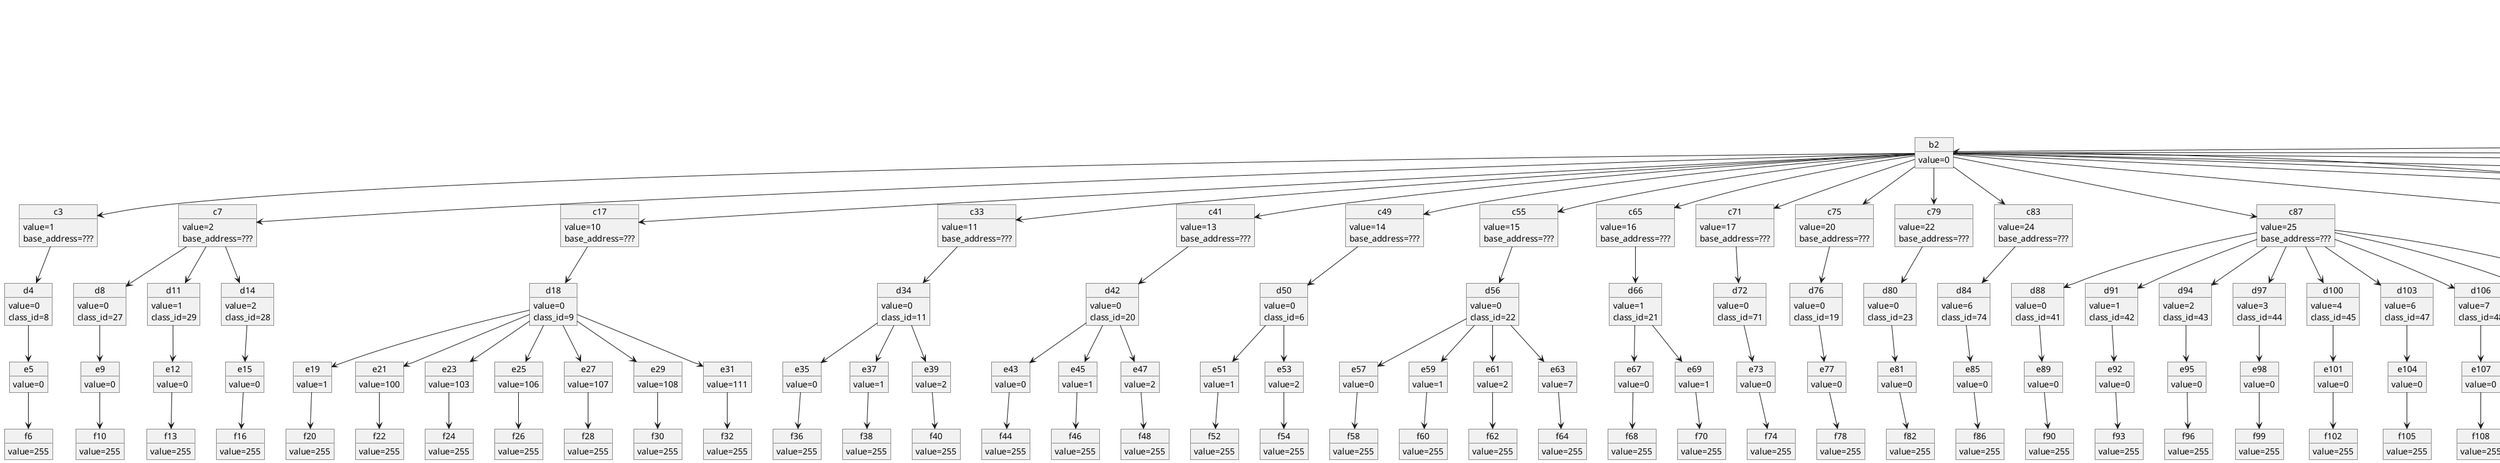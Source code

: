 @startuml
object a1{
    value=0
}
root --> a1
object b2{
    value=0
}
a1 --> b2
object c3{
    value=1
    base_address=???
}
b2 --> c3
object d4{
    value=0
    class_id=8
}
c3 --> d4
object e5{
    value=0
}
d4 --> e5
object f6{
    value=255
}
e5 --> f6
object c7{
    value=2
    base_address=???
}
b2 --> c7
object d8{
    value=0
    class_id=27
}
c7 --> d8
object e9{
    value=0
}
d8 --> e9
object f10{
    value=255
}
e9 --> f10
object d11{
    value=1
    class_id=29
}
c7 --> d11
object e12{
    value=0
}
d11 --> e12
object f13{
    value=255
}
e12 --> f13
object d14{
    value=2
    class_id=28
}
c7 --> d14
object e15{
    value=0
}
d14 --> e15
object f16{
    value=255
}
e15 --> f16
object c17{
    value=10
    base_address=???
}
b2 --> c17
object d18{
    value=0
    class_id=9
}
c17 --> d18
object e19{
    value=1
}
d18 --> e19
object f20{
    value=255
}
e19 --> f20
object e21{
    value=100
}
d18 --> e21
object f22{
    value=255
}
e21 --> f22
object e23{
    value=103
}
d18 --> e23
object f24{
    value=255
}
e23 --> f24
object e25{
    value=106
}
d18 --> e25
object f26{
    value=255
}
e25 --> f26
object e27{
    value=107
}
d18 --> e27
object f28{
    value=255
}
e27 --> f28
object e29{
    value=108
}
d18 --> e29
object f30{
    value=255
}
e29 --> f30
object e31{
    value=111
}
d18 --> e31
object f32{
    value=255
}
e31 --> f32
object c33{
    value=11
    base_address=???
}
b2 --> c33
object d34{
    value=0
    class_id=11
}
c33 --> d34
object e35{
    value=0
}
d34 --> e35
object f36{
    value=255
}
e35 --> f36
object e37{
    value=1
}
d34 --> e37
object f38{
    value=255
}
e37 --> f38
object e39{
    value=2
}
d34 --> e39
object f40{
    value=255
}
e39 --> f40
object c41{
    value=13
    base_address=???
}
b2 --> c41
object d42{
    value=0
    class_id=20
}
c41 --> d42
object e43{
    value=0
}
d42 --> e43
object f44{
    value=255
}
e43 --> f44
object e45{
    value=1
}
d42 --> e45
object f46{
    value=255
}
e45 --> f46
object e47{
    value=2
}
d42 --> e47
object f48{
    value=255
}
e47 --> f48
object c49{
    value=14
    base_address=???
}
b2 --> c49
object d50{
    value=0
    class_id=6
}
c49 --> d50
object e51{
    value=1
}
d50 --> e51
object f52{
    value=255
}
e51 --> f52
object e53{
    value=2
}
d50 --> e53
object f54{
    value=255
}
e53 --> f54
object c55{
    value=15
    base_address=???
}
b2 --> c55
object d56{
    value=0
    class_id=22
}
c55 --> d56
object e57{
    value=0
}
d56 --> e57
object f58{
    value=255
}
e57 --> f58
object e59{
    value=1
}
d56 --> e59
object f60{
    value=255
}
e59 --> f60
object e61{
    value=2
}
d56 --> e61
object f62{
    value=255
}
e61 --> f62
object e63{
    value=7
}
d56 --> e63
object f64{
    value=255
}
e63 --> f64
object c65{
    value=16
    base_address=???
}
b2 --> c65
object d66{
    value=1
    class_id=21
}
c65 --> d66
object e67{
    value=0
}
d66 --> e67
object f68{
    value=255
}
e67 --> f68
object e69{
    value=1
}
d66 --> e69
object f70{
    value=255
}
e69 --> f70
object c71{
    value=17
    base_address=???
}
b2 --> c71
object d72{
    value=0
    class_id=71
}
c71 --> d72
object e73{
    value=0
}
d72 --> e73
object f74{
    value=255
}
e73 --> f74
object c75{
    value=20
    base_address=???
}
b2 --> c75
object d76{
    value=0
    class_id=19
}
c75 --> d76
object e77{
    value=0
}
d76 --> e77
object f78{
    value=255
}
e77 --> f78
object c79{
    value=22
    base_address=???
}
b2 --> c79
object d80{
    value=0
    class_id=23
}
c79 --> d80
object e81{
    value=0
}
d80 --> e81
object f82{
    value=255
}
e81 --> f82
object c83{
    value=24
    base_address=???
}
b2 --> c83
object d84{
    value=6
    class_id=74
}
c83 --> d84
object e85{
    value=0
}
d84 --> e85
object f86{
    value=255
}
e85 --> f86
object c87{
    value=25
    base_address=???
}
b2 --> c87
object d88{
    value=0
    class_id=41
}
c87 --> d88
object e89{
    value=0
}
d88 --> e89
object f90{
    value=255
}
e89 --> f90
object d91{
    value=1
    class_id=42
}
c87 --> d91
object e92{
    value=0
}
d91 --> e92
object f93{
    value=255
}
e92 --> f93
object d94{
    value=2
    class_id=43
}
c87 --> d94
object e95{
    value=0
}
d94 --> e95
object f96{
    value=255
}
e95 --> f96
object d97{
    value=3
    class_id=44
}
c87 --> d97
object e98{
    value=0
}
d97 --> e98
object f99{
    value=255
}
e98 --> f99
object d100{
    value=4
    class_id=45
}
c87 --> d100
object e101{
    value=0
}
d100 --> e101
object f102{
    value=255
}
e101 --> f102
object d103{
    value=6
    class_id=47
}
c87 --> d103
object e104{
    value=0
}
d103 --> e104
object f105{
    value=255
}
e104 --> f105
object d106{
    value=7
    class_id=48
}
c87 --> d106
object e107{
    value=0
}
d106 --> e107
object f108{
    value=255
}
e107 --> f108
object d109{
    value=9
    class_id=40
}
c87 --> d109
object e110{
    value=0
}
d109 --> e110
object f111{
    value=255
}
e110 --> f111
object d112{
    value=10
    class_id=100
}
c87 --> d112
object e113{
    value=0
}
d112 --> e113
object f114{
    value=255
}
e113 --> f114
object c115{
    value=29
    base_address=???
}
b2 --> c115
object d116{
    value=0
    class_id=90
}
c115 --> d116
object e117{
    value=0
}
d116 --> e117
object f118{
    value=255
}
e117 --> f118
object d119{
    value=1
    class_id=91
}
c115 --> d119
object e120{
    value=0
}
d119 --> e120
object f121{
    value=255
}
e120 --> f121
object d122{
    value=2
    class_id=92
}
c115 --> d122
object e123{
    value=0
}
d122 --> e123
object f124{
    value=255
}
e123 --> f124
object c125{
    value=43
    base_address=???
}
b2 --> c125
object d126{
    value=0
    class_id=64
}
c125 --> d126
object e127{
    value=1
}
d126 --> e127
object f128{
    value=255
}
e127 --> f128
object c129{
    value=44
    base_address=???
}
b2 --> c129
object d130{
    value=0
    class_id=18
}
c129 --> d130
object e131{
    value=0
}
d130 --> e131
object f132{
    value=255
}
e131 --> f132
object d133{
    value=1
    class_id=122
}
c129 --> d133
object e134{
    value=0
}
d133 --> e134
object f135{
    value=255
}
e134 --> f135
object c136{
    value=96
    base_address=???
}
b2 --> c136
object d137{
    value=3
    class_id=70
}
c136 --> d137
object e138{
    value=10
}
d137 --> e138
object f139{
    value=255
}
e138 --> f139
object d140{
    value=7
    class_id=1
}
c136 --> d140
object e141{
    value=9
}
d140 --> e141
object f142{
    value=255
}
e141 --> f142
object e143{
    value=21
}
d140 --> e143
object f144{
    value=255
}
e143 --> f144
object d145{
    value=7
    class_id=3
}
c136 --> d145
object e146{
    value=19
}
d145 --> e146
object f147{
    value=255
}
e146 --> f147
object e148{
    value=20
}
d145 --> e148
object f149{
    value=255
}
e148 --> f149
object d150{
    value=10
    class_id=1
}
c136 --> d150
object e151{
    value=1
}
d150 --> e151
object f152{
    value=255
}
e151 --> f152
object e153{
    value=2
}
d150 --> e153
object f154{
    value=255
}
e153 --> f154
object d155{
    value=11
    class_id=1
}
c136 --> d155
object e156{
    value=0
}
d155 --> e156
object f157{
    value=255
}
e156 --> f157
object e158{
    value=1
}
d155 --> e158
object f159{
    value=255
}
e158 --> f159
object e160{
    value=2
}
d155 --> e160
object f161{
    value=255
}
e160 --> f161
object e162{
    value=3
}
d155 --> e162
object f163{
    value=255
}
e162 --> f163
object e164{
    value=4
}
d155 --> e164
object f165{
    value=255
}
e164 --> f165
object e166{
    value=5
}
d155 --> e166
object f167{
    value=255
}
e166 --> f167
object e168{
    value=6
}
d155 --> e168
object f169{
    value=255
}
e168 --> f169
object d170{
    value=13
    class_id=1
}
c136 --> d170
object e171{
    value=0
}
d170 --> e171
object f172{
    value=255
}
e171 --> f172
object e173{
    value=1
}
d170 --> e173
object f174{
    value=255
}
e173 --> f174
object d175{
    value=14
    class_id=1
}
c136 --> d175
object e176{
    value=0
}
d175 --> e176
object f177{
    value=255
}
e176 --> f177
object d178{
    value=15
    class_id=1
}
c136 --> d178
object e179{
    value=0
}
d178 --> e179
object f180{
    value=255
}
e179 --> f180
object e181{
    value=1
}
d178 --> e181
object f182{
    value=255
}
e181 --> f182
object e183{
    value=2
}
d178 --> e183
object f184{
    value=255
}
e183 --> f184
object e185{
    value=3
}
d178 --> e185
object f186{
    value=255
}
e185 --> f186
object e187{
    value=4
}
d178 --> e187
object f188{
    value=255
}
e187 --> f188
object e189{
    value=5
}
d178 --> e189
object f190{
    value=255
}
e189 --> f190
object e191{
    value=6
}
d178 --> e191
object f192{
    value=255
}
e191 --> f192
object e193{
    value=7
}
d178 --> e193
object f194{
    value=255
}
e193 --> f194
object e195{
    value=8
}
d178 --> e195
object f196{
    value=255
}
e195 --> f196
object e197{
    value=9
}
d178 --> e197
object f198{
    value=255
}
e197 --> f198
object e199{
    value=10
}
d178 --> e199
object f200{
    value=255
}
e199 --> f200
object e201{
    value=11
}
d178 --> e201
object f202{
    value=255
}
e201 --> f202
object c203{
    value=97
    base_address=???
}
b2 --> c203
object d204{
    value=97
    class_id=1
}
c203 --> d204
object e205{
    value=0
}
d204 --> e205
object f206{
    value=255
}
e205 --> f206
object d207{
    value=98
    class_id=1
}
c203 --> d207
object e208{
    value=0
}
d207 --> e208
object f209{
    value=255
}
e208 --> f209
object e210{
    value=1
}
d207 --> e210
object f211{
    value=255
}
e210 --> f211
object e212{
    value=10
}
d207 --> e212
object f213{
    value=255
}
e212 --> f213
object e214{
    value=11
}
d207 --> e214
object f215{
    value=255
}
e214 --> f215
object e216{
    value=20
}
d207 --> e216
object f217{
    value=255
}
e216 --> f217
object e218{
    value=21
}
d207 --> e218
object f219{
    value=255
}
e218 --> f219
object c220{
    value=98
    base_address=???
}
b2 --> c220
object d221{
    value=1
    class_id=7
}
c220 --> d221
object e222{
    value=0
}
d221 --> e222
object f223{
    value=255
}
e222 --> f223
object c224{
    value=99
    base_address=???
}
b2 --> c224
object d225{
    value=98
    class_id=7
}
c224 --> d225
object e226{
    value=0
}
d225 --> e226
object f227{
    value=255
}
e226 --> f227
object e228{
    value=1
}
d225 --> e228
object f229{
    value=255
}
e228 --> f229
object e230{
    value=2
}
d225 --> e230
object f231{
    value=255
}
e230 --> f231
object e232{
    value=3
}
d225 --> e232
object f233{
    value=255
}
e232 --> f233
object e234{
    value=4
}
d225 --> e234
object f235{
    value=255
}
e234 --> f235
object e236{
    value=5
}
d225 --> e236
object f237{
    value=255
}
e236 --> f237
object e238{
    value=6
}
d225 --> e238
object f239{
    value=255
}
e238 --> f239
object b240{
    value=1
}
a1 --> b240
object c241{
    value=10
    base_address=???
}
b240 --> c241
object d242{
    value=0
    class_id=9
}
c241 --> d242
object e243{
    value=106
}
d242 --> e243
object f244{
    value=255
}
e243 --> f244
object e245{
    value=111
}
d242 --> e245
object f246{
    value=255
}
e245 --> f246
object c247{
    value=11
    base_address=???
}
b240 --> c247
object d248{
    value=0
    class_id=11
}
c247 --> d248
object e249{
    value=1
}
d248 --> e249
object f250{
    value=255
}
e249 --> f250
object c251{
    value=13
    base_address=???
}
b240 --> c251
object d252{
    value=0
    class_id=20
}
c251 --> d252
object e253{
    value=1
}
d252 --> e253
object f254{
    value=255
}
e253 --> f254
object c255{
    value=15
    base_address=???
}
b240 --> c255
object d256{
    value=0
    class_id=22
}
c255 --> d256
object e257{
    value=1
}
d256 --> e257
object f258{
    value=255
}
e257 --> f258
object e259{
    value=4
}
d256 --> e259
object f260{
    value=255
}
e259 --> f260
object e261{
    value=7
}
d256 --> e261
object f262{
    value=255
}
e261 --> f262
object c263{
    value=22
    base_address=???
}
b240 --> c263
object d264{
    value=0
    class_id=23
}
c263 --> d264
object e265{
    value=0
}
d264 --> e265
object f266{
    value=255
}
e265 --> f266
object c267{
    value=24
    base_address=???
}
b240 --> c267
object d268{
    value=1
    class_id=72
}
c267 --> d268
object e269{
    value=0
}
d268 --> e269
object f270{
    value=255
}
e269 --> f270
object d271{
    value=2
    class_id=4
}
c267 --> d271
object e272{
    value=1
}
d271 --> e272
object f273{
    value=255
}
e272 --> f273
object e274{
    value=2
}
d271 --> e274
object f275{
    value=255
}
e274 --> f275
object e276{
    value=3
}
d271 --> e276
object f277{
    value=255
}
e276 --> f277
object e278{
    value=4
}
d271 --> e278
object f279{
    value=255
}
e278 --> f279
object e280{
    value=5
}
d271 --> e280
object f281{
    value=255
}
e280 --> f281
object e282{
    value=6
}
d271 --> e282
object f283{
    value=255
}
e282 --> f283
object e284{
    value=7
}
d271 --> e284
object f285{
    value=255
}
e284 --> f285
object e286{
    value=8
}
d271 --> e286
object f287{
    value=255
}
e286 --> f287
object d288{
    value=3
    class_id=7
}
c267 --> d288
object e289{
    value=0
}
d288 --> e289
object f290{
    value=255
}
e289 --> f290
object d291{
    value=4
    class_id=70
}
c267 --> d291
object e292{
    value=0
}
d291 --> e292
object f293{
    value=255
}
e292 --> f293
object d294{
    value=5
    class_id=7
}
c267 --> d294
object e295{
    value=0
}
d294 --> e295
object f296{
    value=255
}
e295 --> f296
object d297{
    value=6
    class_id=74
}
c267 --> d297
object e298{
    value=0
}
d297 --> e298
object f299{
    value=255
}
e298 --> f299
object c300{
    value=25
    base_address=???
}
b240 --> c300
object d301{
    value=9
    class_id=40
}
c300 --> d301
object e302{
    value=0
}
d301 --> e302
object f303{
    value=255
}
e302 --> f303
object c304{
    value=44
    base_address=???
}
b240 --> c304
object d305{
    value=1
    class_id=122
}
c304 --> d305
object e306{
    value=0
}
d305 --> e306
object f307{
    value=255
}
e306 --> f307
object c308{
    value=96
    base_address=???
}
b240 --> c308
object d309{
    value=1
    class_id=1
}
c308 --> d309
object e310{
    value=0
}
d309 --> e310
object f311{
    value=255
}
e310 --> f311
object e312{
    value=1
}
d309 --> e312
object f313{
    value=255
}
e312 --> f313
object d314{
    value=3
    class_id=70
}
c308 --> d314
object e315{
    value=10
}
d314 --> e315
object f316{
    value=255
}
e315 --> f316
object d317{
    value=10
    class_id=1
}
c308 --> d317
object e318{
    value=3
}
d317 --> e318
object f319{
    value=255
}
e318 --> f319
object d320{
    value=11
    class_id=1
}
c308 --> d320
object e321{
    value=4
}
d320 --> e321
object f322{
    value=255
}
e321 --> f322
object b323{
    value=2
}
a1 --> b323
object c324{
    value=15
    base_address=???
}
b323 --> c324
object d325{
    value=0
    class_id=22
}
c324 --> d325
object e326{
    value=4
}
d325 --> e326
object f327{
    value=255
}
e326 --> f327
object c328{
    value=24
    base_address=???
}
b323 --> c328
object d329{
    value=1
    class_id=72
}
c328 --> d329
object e330{
    value=0
}
d329 --> e330
object f331{
    value=255
}
e330 --> f331
object d332{
    value=2
    class_id=4
}
c328 --> d332
object e333{
    value=1
}
d332 --> e333
object f334{
    value=255
}
e333 --> f334
object e335{
    value=2
}
d332 --> e335
object f336{
    value=255
}
e335 --> f336
object e337{
    value=3
}
d332 --> e337
object f338{
    value=255
}
e337 --> f338
object e339{
    value=4
}
d332 --> e339
object f340{
    value=255
}
e339 --> f340
object e341{
    value=5
}
d332 --> e341
object f342{
    value=255
}
e341 --> f342
object e343{
    value=6
}
d332 --> e343
object f344{
    value=255
}
e343 --> f344
object e345{
    value=7
}
d332 --> e345
object f346{
    value=255
}
e345 --> f346
object e347{
    value=8
}
d332 --> e347
object f348{
    value=255
}
e347 --> f348
object d349{
    value=3
    class_id=7
}
c328 --> d349
object e350{
    value=0
}
d349 --> e350
object f351{
    value=255
}
e350 --> f351
object d352{
    value=4
    class_id=70
}
c328 --> d352
object e353{
    value=0
}
d352 --> e353
object f354{
    value=255
}
e353 --> f354
object d355{
    value=5
    class_id=7
}
c328 --> d355
object e356{
    value=0
}
d355 --> e356
object f357{
    value=255
}
e356 --> f357
object c358{
    value=25
    base_address=???
}
b323 --> c358
object d359{
    value=9
    class_id=40
}
c358 --> d359
object e360{
    value=0
}
d359 --> e360
object f361{
    value=255
}
e360 --> f361
object c362{
    value=96
    base_address=???
}
b323 --> c362
object d363{
    value=1
    class_id=1
}
c362 --> d363
object e364{
    value=0
}
d363 --> e364
object f365{
    value=255
}
e364 --> f365
object e366{
    value=1
}
d363 --> e366
object f367{
    value=255
}
e366 --> f367
object d368{
    value=3
    class_id=70
}
c362 --> d368
object e369{
    value=10
}
d368 --> e369
object f370{
    value=255
}
e369 --> f370
object d371{
    value=10
    class_id=1
}
c362 --> d371
object e372{
    value=3
}
d371 --> e372
object f373{
    value=255
}
e372 --> f373
object d374{
    value=11
    class_id=1
}
c362 --> d374
object e375{
    value=4
}
d374 --> e375
object f376{
    value=255
}
e375 --> f376
object b377{
    value=3
}
a1 --> b377
object c378{
    value=15
    base_address=???
}
b377 --> c378
object d379{
    value=0
    class_id=22
}
c378 --> d379
object e380{
    value=4
}
d379 --> e380
object f381{
    value=255
}
e380 --> f381
object c382{
    value=24
    base_address=???
}
b377 --> c382
object d383{
    value=1
    class_id=72
}
c382 --> d383
object e384{
    value=0
}
d383 --> e384
object f385{
    value=255
}
e384 --> f385
object d386{
    value=2
    class_id=4
}
c382 --> d386
object e387{
    value=1
}
d386 --> e387
object f388{
    value=255
}
e387 --> f388
object e389{
    value=2
}
d386 --> e389
object f390{
    value=255
}
e389 --> f390
object e391{
    value=3
}
d386 --> e391
object f392{
    value=255
}
e391 --> f392
object e393{
    value=4
}
d386 --> e393
object f394{
    value=255
}
e393 --> f394
object e395{
    value=5
}
d386 --> e395
object f396{
    value=255
}
e395 --> f396
object e397{
    value=6
}
d386 --> e397
object f398{
    value=255
}
e397 --> f398
object e399{
    value=7
}
d386 --> e399
object f400{
    value=255
}
e399 --> f400
object e401{
    value=8
}
d386 --> e401
object f402{
    value=255
}
e401 --> f402
object d403{
    value=3
    class_id=7
}
c382 --> d403
object e404{
    value=0
}
d403 --> e404
object f405{
    value=255
}
e404 --> f405
object d406{
    value=4
    class_id=70
}
c382 --> d406
object e407{
    value=0
}
d406 --> e407
object f408{
    value=255
}
e407 --> f408
object d409{
    value=5
    class_id=7
}
c382 --> d409
object e410{
    value=0
}
d409 --> e410
object f411{
    value=255
}
e410 --> f411
object c412{
    value=25
    base_address=???
}
b377 --> c412
object d413{
    value=9
    class_id=40
}
c412 --> d413
object e414{
    value=0
}
d413 --> e414
object f415{
    value=255
}
e414 --> f415
object c416{
    value=96
    base_address=???
}
b377 --> c416
object d417{
    value=1
    class_id=1
}
c416 --> d417
object e418{
    value=0
}
d417 --> e418
object f419{
    value=255
}
e418 --> f419
object e420{
    value=1
}
d417 --> e420
object f421{
    value=255
}
e420 --> f421
object d422{
    value=10
    class_id=1
}
c416 --> d422
object e423{
    value=3
}
d422 --> e423
object f424{
    value=255
}
e423 --> f424
object d425{
    value=11
    class_id=1
}
c416 --> d425
object e426{
    value=4
}
d425 --> e426
object f427{
    value=255
}
e426 --> f427
object b428{
    value=4
}
a1 --> b428
object c429{
    value=15
    base_address=???
}
b428 --> c429
object d430{
    value=0
    class_id=22
}
c429 --> d430
object e431{
    value=4
}
d430 --> e431
object f432{
    value=255
}
e431 --> f432
object c433{
    value=24
    base_address=???
}
b428 --> c433
object d434{
    value=1
    class_id=72
}
c433 --> d434
object e435{
    value=0
}
d434 --> e435
object f436{
    value=255
}
e435 --> f436
object d437{
    value=2
    class_id=4
}
c433 --> d437
object e438{
    value=1
}
d437 --> e438
object f439{
    value=255
}
e438 --> f439
object e440{
    value=2
}
d437 --> e440
object f441{
    value=255
}
e440 --> f441
object e442{
    value=3
}
d437 --> e442
object f443{
    value=255
}
e442 --> f443
object e444{
    value=4
}
d437 --> e444
object f445{
    value=255
}
e444 --> f445
object e446{
    value=5
}
d437 --> e446
object f447{
    value=255
}
e446 --> f447
object e448{
    value=6
}
d437 --> e448
object f449{
    value=255
}
e448 --> f449
object e450{
    value=7
}
d437 --> e450
object f451{
    value=255
}
e450 --> f451
object e452{
    value=8
}
d437 --> e452
object f453{
    value=255
}
e452 --> f453
object d454{
    value=3
    class_id=7
}
c433 --> d454
object e455{
    value=0
}
d454 --> e455
object f456{
    value=255
}
e455 --> f456
object d457{
    value=4
    class_id=70
}
c433 --> d457
object e458{
    value=0
}
d457 --> e458
object f459{
    value=255
}
e458 --> f459
object d460{
    value=5
    class_id=7
}
c433 --> d460
object e461{
    value=0
}
d460 --> e461
object f462{
    value=255
}
e461 --> f462
object c463{
    value=25
    base_address=???
}
b428 --> c463
object d464{
    value=9
    class_id=40
}
c463 --> d464
object e465{
    value=0
}
d464 --> e465
object f466{
    value=255
}
e465 --> f466
object c467{
    value=96
    base_address=???
}
b428 --> c467
object d468{
    value=1
    class_id=1
}
c467 --> d468
object e469{
    value=0
}
d468 --> e469
object f470{
    value=255
}
e469 --> f470
object e471{
    value=1
}
d468 --> e471
object f472{
    value=255
}
e471 --> f472
object d473{
    value=10
    class_id=1
}
c467 --> d473
object e474{
    value=3
}
d473 --> e474
object f475{
    value=255
}
e474 --> f475
object d476{
    value=11
    class_id=1
}
c467 --> d476
object e477{
    value=4
}
d476 --> e477
object f478{
    value=255
}
e477 --> f478
object b479{
    value=5
}
a1 --> b479
object c480{
    value=25
    base_address=???
}
b479 --> c480
object d481{
    value=9
    class_id=40
}
c480 --> d481
object e482{
    value=0
}
d481 --> e482
object f483{
    value=255
}
e482 --> f483
object b484{
    value=6
}
a1 --> b484
object c485{
    value=25
    base_address=???
}
b484 --> c485
object d486{
    value=9
    class_id=40
}
c485 --> d486
object e487{
    value=0
}
d486 --> e487
object f488{
    value=255
}
e487 --> f488
object b489{
    value=7
}
a1 --> b489
object c490{
    value=25
    base_address=???
}
b489 --> c490
object d491{
    value=9
    class_id=40
}
c490 --> d491
object e492{
    value=0
}
d491 --> e492
object f493{
    value=255
}
e492 --> f493
object a494{
    value=1
}
root --> a494
object b495{
    value=0
}
a494 --> b495
object c496{
    value=0
    base_address=???
}
b495 --> c496
object d497{
    value=2
    class_id=1
}
c496 --> d497
object e498{
    value=0
}
d497 --> e498
object f499{
    value=255
}
e498 --> f499
object e500{
    value=8
}
d497 --> e500
object f501{
    value=255
}
e500 --> f501
object d502{
    value=8
    class_id=3
}
c496 --> d502
object e503{
    value=2
}
d502 --> e503
object f504{
    value=255
}
e503 --> f504
object d505{
    value=9
    class_id=1
}
c496 --> d505
object e506{
    value=1
}
d505 --> e506
object f507{
    value=255
}
e506 --> f507
object e508{
    value=2
}
d505 --> e508
object f509{
    value=255
}
e508 --> f509
object d510{
    value=9
    class_id=3
}
c496 --> d510
object e511{
    value=11
}
d510 --> e511
object f512{
    value=255
}
e511 --> f512
object c513{
    value=1
    base_address=???
}
b495 --> c513
object d514{
    value=4
    class_id=5
}
c513 --> d514
object e515{
    value=0
}
d514 --> e515
object f516{
    value=255
}
e515 --> f516
object d517{
    value=5
    class_id=4
}
c513 --> d517
object e518{
    value=0
}
d517 --> e518
object f519{
    value=255
}
e518 --> f519
object d520{
    value=6
    class_id=4
}
c513 --> d520
object e521{
    value=0
}
d520 --> e521
object f522{
    value=255
}
e521 --> f522
object e523{
    value=1
}
d520 --> e523
object f524{
    value=255
}
e523 --> f524
object e525{
    value=2
}
d520 --> e525
object f526{
    value=255
}
e525 --> f526
object e527{
    value=3
}
d520 --> e527
object f528{
    value=255
}
e527 --> f528
object e529{
    value=4
}
d520 --> e529
object f530{
    value=255
}
e529 --> f530
object d531{
    value=7
    class_id=3
}
c513 --> d531
object e532{
    value=0
}
d531 --> e532
object f533{
    value=255
}
e532 --> f533
object d534{
    value=8
    class_id=3
}
c513 --> d534
object e535{
    value=0
}
d534 --> e535
object f536{
    value=255
}
e535 --> f536
object e537{
    value=1
}
d534 --> e537
object f538{
    value=255
}
e537 --> f538
object e539{
    value=2
}
d534 --> e539
object f540{
    value=255
}
e539 --> f540
object e541{
    value=3
}
d534 --> e541
object f542{
    value=255
}
e541 --> f542
object e543{
    value=4
}
d534 --> e543
object f544{
    value=255
}
e543 --> f544
object d545{
    value=24
    class_id=5
}
c513 --> d545
object e546{
    value=0
}
d545 --> e546
object f547{
    value=255
}
e546 --> f547
object c548{
    value=2
    base_address=???
}
b495 --> c548
object d549{
    value=4
    class_id=5
}
c548 --> d549
object e550{
    value=0
}
d549 --> e550
object f551{
    value=255
}
e550 --> f551
object d552{
    value=5
    class_id=4
}
c548 --> d552
object e553{
    value=0
}
d552 --> e553
object f554{
    value=255
}
e553 --> f554
object d555{
    value=6
    class_id=4
}
c548 --> d555
object e556{
    value=0
}
d555 --> e556
object f557{
    value=255
}
e556 --> f557
object e558{
    value=1
}
d555 --> e558
object f559{
    value=255
}
e558 --> f559
object e560{
    value=2
}
d555 --> e560
object f561{
    value=255
}
e560 --> f561
object e562{
    value=3
}
d555 --> e562
object f563{
    value=255
}
e562 --> f563
object e564{
    value=4
}
d555 --> e564
object f565{
    value=255
}
e564 --> f565
object d566{
    value=7
    class_id=3
}
c548 --> d566
object e567{
    value=0
}
d566 --> e567
object f568{
    value=255
}
e567 --> f568
object d569{
    value=8
    class_id=3
}
c548 --> d569
object e570{
    value=0
}
d569 --> e570
object f571{
    value=255
}
e570 --> f571
object e572{
    value=1
}
d569 --> e572
object f573{
    value=255
}
e572 --> f573
object e574{
    value=2
}
d569 --> e574
object f575{
    value=255
}
e574 --> f575
object e576{
    value=3
}
d569 --> e576
object f577{
    value=255
}
e576 --> f577
object e578{
    value=4
}
d569 --> e578
object f579{
    value=255
}
e578 --> f579
object c580{
    value=3
    base_address=???
}
b495 --> c580
object d581{
    value=4
    class_id=5
}
c580 --> d581
object e582{
    value=0
}
d581 --> e582
object f583{
    value=255
}
e582 --> f583
object d584{
    value=5
    class_id=4
}
c580 --> d584
object e585{
    value=0
}
d584 --> e585
object f586{
    value=255
}
e585 --> f586
object d587{
    value=6
    class_id=4
}
c580 --> d587
object e588{
    value=0
}
d587 --> e588
object f589{
    value=255
}
e588 --> f589
object e590{
    value=1
}
d587 --> e590
object f591{
    value=255
}
e590 --> f591
object e592{
    value=2
}
d587 --> e592
object f593{
    value=255
}
e592 --> f593
object e594{
    value=3
}
d587 --> e594
object f595{
    value=255
}
e594 --> f595
object e596{
    value=4
}
d587 --> e596
object f597{
    value=255
}
e596 --> f597
object d598{
    value=7
    class_id=3
}
c580 --> d598
object e599{
    value=0
}
d598 --> e599
object f600{
    value=255
}
e599 --> f600
object d601{
    value=8
    class_id=3
}
c580 --> d601
object e602{
    value=0
}
d601 --> e602
object f603{
    value=255
}
e602 --> f603
object e604{
    value=1
}
d601 --> e604
object f605{
    value=255
}
e604 --> f605
object e606{
    value=2
}
d601 --> e606
object f607{
    value=255
}
e606 --> f607
object e608{
    value=3
}
d601 --> e608
object f609{
    value=255
}
e608 --> f609
object e610{
    value=4
}
d601 --> e610
object f611{
    value=255
}
e610 --> f611
object c612{
    value=4
    base_address=???
}
b495 --> c612
object d613{
    value=4
    class_id=5
}
c612 --> d613
object e614{
    value=0
}
d613 --> e614
object f615{
    value=255
}
e614 --> f615
object d616{
    value=5
    class_id=4
}
c612 --> d616
object e617{
    value=0
}
d616 --> e617
object f618{
    value=255
}
e617 --> f618
object d619{
    value=6
    class_id=4
}
c612 --> d619
object e620{
    value=0
}
d619 --> e620
object f621{
    value=255
}
e620 --> f621
object e622{
    value=1
}
d619 --> e622
object f623{
    value=255
}
e622 --> f623
object e624{
    value=2
}
d619 --> e624
object f625{
    value=255
}
e624 --> f625
object e626{
    value=3
}
d619 --> e626
object f627{
    value=255
}
e626 --> f627
object e628{
    value=4
}
d619 --> e628
object f629{
    value=255
}
e628 --> f629
object d630{
    value=7
    class_id=3
}
c612 --> d630
object e631{
    value=0
}
d630 --> e631
object f632{
    value=255
}
e631 --> f632
object d633{
    value=8
    class_id=3
}
c612 --> d633
object e634{
    value=0
}
d633 --> e634
object f635{
    value=255
}
e634 --> f635
object e636{
    value=1
}
d633 --> e636
object f637{
    value=255
}
e636 --> f637
object e638{
    value=2
}
d633 --> e638
object f639{
    value=255
}
e638 --> f639
object e640{
    value=3
}
d633 --> e640
object f641{
    value=255
}
e640 --> f641
object e642{
    value=4
}
d633 --> e642
object f643{
    value=255
}
e642 --> f643
object c644{
    value=5
    base_address=???
}
b495 --> c644
object d645{
    value=8
    class_id=3
}
c644 --> d645
object e646{
    value=0
}
d645 --> e646
object f647{
    value=255
}
e646 --> f647
object e648{
    value=1
}
d645 --> e648
object f649{
    value=255
}
e648 --> f649
object e650{
    value=2
}
d645 --> e650
object f651{
    value=255
}
e650 --> f651
object e652{
    value=3
}
d645 --> e652
object f653{
    value=255
}
e652 --> f653
object e654{
    value=4
}
d645 --> e654
object f655{
    value=255
}
e654 --> f655
object c656{
    value=6
    base_address=???
}
b495 --> c656
object d657{
    value=8
    class_id=3
}
c656 --> d657
object e658{
    value=0
}
d657 --> e658
object f659{
    value=255
}
e658 --> f659
object e660{
    value=1
}
d657 --> e660
object f661{
    value=255
}
e660 --> f661
object e662{
    value=2
}
d657 --> e662
object f663{
    value=255
}
e662 --> f663
object e664{
    value=3
}
d657 --> e664
object f665{
    value=255
}
e664 --> f665
object e666{
    value=4
}
d657 --> e666
object f667{
    value=255
}
e666 --> f667
object c668{
    value=7
    base_address=???
}
b495 --> c668
object d669{
    value=8
    class_id=3
}
c668 --> d669
object e670{
    value=0
}
d669 --> e670
object f671{
    value=255
}
e670 --> f671
object e672{
    value=1
}
d669 --> e672
object f673{
    value=255
}
e672 --> f673
object e674{
    value=2
}
d669 --> e674
object f675{
    value=255
}
e674 --> f675
object e676{
    value=3
}
d669 --> e676
object f677{
    value=255
}
e676 --> f677
object e678{
    value=4
}
d669 --> e678
object f679{
    value=255
}
e678 --> f679
object c680{
    value=8
    base_address=???
}
b495 --> c680
object d681{
    value=8
    class_id=3
}
c680 --> d681
object e682{
    value=0
}
d681 --> e682
object f683{
    value=255
}
e682 --> f683
object e684{
    value=1
}
d681 --> e684
object f685{
    value=255
}
e684 --> f685
object e686{
    value=2
}
d681 --> e686
object f687{
    value=255
}
e686 --> f687
object e688{
    value=3
}
d681 --> e688
object f689{
    value=255
}
e688 --> f689
object e690{
    value=4
}
d681 --> e690
object f691{
    value=255
}
e690 --> f691
object c692{
    value=9
    base_address=???
}
b495 --> c692
object d693{
    value=4
    class_id=5
}
c692 --> d693
object e694{
    value=0
}
d693 --> e694
object f695{
    value=255
}
e694 --> f695
object d696{
    value=5
    class_id=4
}
c692 --> d696
object e697{
    value=0
}
d696 --> e697
object f698{
    value=255
}
e697 --> f698
object d699{
    value=6
    class_id=4
}
c692 --> d699
object e700{
    value=0
}
d699 --> e700
object f701{
    value=255
}
e700 --> f701
object e702{
    value=1
}
d699 --> e702
object f703{
    value=255
}
e702 --> f703
object e704{
    value=2
}
d699 --> e704
object f705{
    value=255
}
e704 --> f705
object e706{
    value=3
}
d699 --> e706
object f707{
    value=255
}
e706 --> f707
object e708{
    value=4
}
d699 --> e708
object f709{
    value=255
}
e708 --> f709
object d710{
    value=7
    class_id=3
}
c692 --> d710
object e711{
    value=0
}
d710 --> e711
object f712{
    value=255
}
e711 --> f712
object d713{
    value=8
    class_id=3
}
c692 --> d713
object e714{
    value=0
}
d713 --> e714
object f715{
    value=255
}
e714 --> f715
object e716{
    value=1
}
d713 --> e716
object f717{
    value=255
}
e716 --> f717
object e718{
    value=2
}
d713 --> e718
object f719{
    value=255
}
e718 --> f719
object e720{
    value=3
}
d713 --> e720
object f721{
    value=255
}
e720 --> f721
object e722{
    value=4
}
d713 --> e722
object f723{
    value=255
}
e722 --> f723
object c724{
    value=10
    base_address=???
}
b495 --> c724
object d725{
    value=4
    class_id=5
}
c724 --> d725
object e726{
    value=0
}
d725 --> e726
object f727{
    value=255
}
e726 --> f727
object d728{
    value=5
    class_id=4
}
c724 --> d728
object e729{
    value=0
}
d728 --> e729
object f730{
    value=255
}
e729 --> f730
object d731{
    value=6
    class_id=4
}
c724 --> d731
object e732{
    value=0
}
d731 --> e732
object f733{
    value=255
}
e732 --> f733
object e734{
    value=1
}
d731 --> e734
object f735{
    value=255
}
e734 --> f735
object e736{
    value=2
}
d731 --> e736
object f737{
    value=255
}
e736 --> f737
object e738{
    value=3
}
d731 --> e738
object f739{
    value=255
}
e738 --> f739
object e740{
    value=4
}
d731 --> e740
object f741{
    value=255
}
e740 --> f741
object d742{
    value=7
    class_id=3
}
c724 --> d742
object e743{
    value=0
}
d742 --> e743
object f744{
    value=255
}
e743 --> f744
object d745{
    value=8
    class_id=3
}
c724 --> d745
object e746{
    value=0
}
d745 --> e746
object f747{
    value=255
}
e746 --> f747
object e748{
    value=1
}
d745 --> e748
object f749{
    value=255
}
e748 --> f749
object e750{
    value=2
}
d745 --> e750
object f751{
    value=255
}
e750 --> f751
object e752{
    value=3
}
d745 --> e752
object f753{
    value=255
}
e752 --> f753
object e754{
    value=4
}
d745 --> e754
object f755{
    value=255
}
e754 --> f755
object c756{
    value=12
    base_address=???
}
b495 --> c756
object d757{
    value=31
    class_id=3
}
c756 --> d757
object e758{
    value=0
}
d757 --> e758
object f759{
    value=255
}
e758 --> f759
object d760{
    value=35
    class_id=3
}
c756 --> d760
object e761{
    value=0
}
d760 --> e761
object f762{
    value=255
}
e761 --> f762
object d763{
    value=39
    class_id=3
}
c756 --> d763
object e764{
    value=0
}
d763 --> e764
object f765{
    value=255
}
e764 --> f765
object d766{
    value=43
    class_id=3
}
c756 --> d766
object e767{
    value=0
}
d766 --> e767
object f768{
    value=255
}
e767 --> f768
object d769{
    value=44
    class_id=3
}
c756 --> d769
object e770{
    value=0
}
d769 --> e770
object f771{
    value=255
}
e770 --> f771
object d772{
    value=45
    class_id=3
}
c756 --> d772
object e773{
    value=0
}
d772 --> e773
object f774{
    value=255
}
e773 --> f774
object c775{
    value=13
    base_address=???
}
b495 --> c775
object d776{
    value=3
    class_id=4
}
c775 --> d776
object e777{
    value=0
}
d776 --> e777
object f778{
    value=255
}
e777 --> f778
object d779{
    value=5
    class_id=4
}
c775 --> d779
object e780{
    value=0
}
d779 --> e780
object f781{
    value=255
}
e780 --> f781
object d782{
    value=7
    class_id=3
}
c775 --> d782
object e783{
    value=0
}
d782 --> e783
object f784{
    value=255
}
e783 --> f784
object c785{
    value=14
    base_address=???
}
b495 --> c785
object d786{
    value=7
    class_id=3
}
c785 --> d786
object e787{
    value=0
}
d786 --> e787
object f788{
    value=255
}
e787 --> f788
object c789{
    value=15
    base_address=???
}
b495 --> c789
object d790{
    value=7
    class_id=3
}
c789 --> d790
object e791{
    value=0
}
d790 --> e791
object f792{
    value=255
}
e791 --> f792
object d793{
    value=8
    class_id=3
}
c789 --> d793
object e794{
    value=0
}
d793 --> e794
object f795{
    value=255
}
e794 --> f795
object e796{
    value=1
}
d793 --> e796
object f797{
    value=255
}
e796 --> f797
object e798{
    value=2
}
d793 --> e798
object f799{
    value=255
}
e798 --> f799
object e800{
    value=3
}
d793 --> e800
object f801{
    value=255
}
e800 --> f801
object e802{
    value=4
}
d793 --> e802
object f803{
    value=255
}
e802 --> f803
object d804{
    value=24
    class_id=5
}
c789 --> d804
object e805{
    value=0
}
d804 --> e805
object f806{
    value=255
}
e805 --> f806
object c807{
    value=16
    base_address=???
}
b495 --> c807
object d808{
    value=8
    class_id=3
}
c807 --> d808
object e809{
    value=0
}
d808 --> e809
object f810{
    value=255
}
e809 --> f810
object d811{
    value=24
    class_id=5
}
c807 --> d811
object e812{
    value=0
}
d811 --> e812
object f813{
    value=255
}
e812 --> f813
object c814{
    value=31
    base_address=???
}
b495 --> c814
object d815{
    value=4
    class_id=5
}
c814 --> d815
object e816{
    value=0
}
d815 --> e816
object f817{
    value=255
}
e816 --> f817
object d818{
    value=7
    class_id=3
}
c814 --> d818
object e819{
    value=0
}
d818 --> e819
object f820{
    value=255
}
e819 --> f820
object d821{
    value=24
    class_id=3
}
c814 --> d821
object e822{
    value=0
}
d821 --> e822
object f823{
    value=255
}
e822 --> f823
object c824{
    value=32
    base_address=???
}
b495 --> c824
object d825{
    value=7
    class_id=3
}
c824 --> d825
object e826{
    value=0
}
d825 --> e826
object f827{
    value=255
}
e826 --> f827
object d828{
    value=24
    class_id=3
}
c824 --> d828
object e829{
    value=0
}
d828 --> e829
object f830{
    value=255
}
e829 --> f830
object d831{
    value=32
    class_id=1
}
c824 --> d831
object e832{
    value=0
}
d831 --> e832
object f833{
    value=255
}
e832 --> f833
object d834{
    value=33
    class_id=3
}
c824 --> d834
object e835{
    value=0
}
d834 --> e835
object f836{
    value=255
}
e835 --> f836
object d837{
    value=34
    class_id=3
}
c824 --> d837
object e838{
    value=0
}
d837 --> e838
object f839{
    value=255
}
e838 --> f839
object d840{
    value=36
    class_id=1
}
c824 --> d840
object e841{
    value=0
}
d840 --> e841
object f842{
    value=255
}
e841 --> f842
object d843{
    value=37
    class_id=3
}
c824 --> d843
object e844{
    value=0
}
d843 --> e844
object f845{
    value=255
}
e844 --> f845
object d846{
    value=38
    class_id=3
}
c824 --> d846
object e847{
    value=0
}
d846 --> e847
object f848{
    value=255
}
e847 --> f848
object c849{
    value=51
    base_address=???
}
b495 --> c849
object d850{
    value=4
    class_id=5
}
c849 --> d850
object e851{
    value=0
}
d850 --> e851
object f852{
    value=255
}
e851 --> f852
object d853{
    value=4
    class_id=21
}
c849 --> d853
object e854{
    value=0
}
d853 --> e854
object f855{
    value=255
}
e854 --> f855
object d856{
    value=7
    class_id=3
}
c849 --> d856
object e857{
    value=0
}
d856 --> e857
object f858{
    value=255
}
e857 --> f858
object d859{
    value=24
    class_id=3
}
c849 --> d859
object e860{
    value=0
}
d859 --> e860
object f861{
    value=255
}
e860 --> f861
object c862{
    value=52
    base_address=???
}
b495 --> c862
object d863{
    value=7
    class_id=3
}
c862 --> d863
object e864{
    value=0
}
d863 --> e864
object f865{
    value=255
}
e864 --> f865
object d866{
    value=24
    class_id=3
}
c862 --> d866
object e867{
    value=0
}
d866 --> e867
object f868{
    value=255
}
e867 --> f868
object d869{
    value=32
    class_id=1
}
c862 --> d869
object e870{
    value=0
}
d869 --> e870
object f871{
    value=255
}
e870 --> f871
object d872{
    value=33
    class_id=3
}
c862 --> d872
object e873{
    value=0
}
d872 --> e873
object f874{
    value=255
}
e873 --> f874
object d875{
    value=34
    class_id=3
}
c862 --> d875
object e876{
    value=0
}
d875 --> e876
object f877{
    value=255
}
e876 --> f877
object d878{
    value=36
    class_id=1
}
c862 --> d878
object e879{
    value=0
}
d878 --> e879
object f880{
    value=255
}
e879 --> f880
object d881{
    value=37
    class_id=3
}
c862 --> d881
object e882{
    value=0
}
d881 --> e882
object f883{
    value=255
}
e882 --> f883
object d884{
    value=38
    class_id=3
}
c862 --> d884
object e885{
    value=0
}
d884 --> e885
object f886{
    value=255
}
e885 --> f886
object c887{
    value=71
    base_address=???
}
b495 --> c887
object d888{
    value=4
    class_id=5
}
c887 --> d888
object e889{
    value=0
}
d888 --> e889
object f890{
    value=255
}
e889 --> f890
object d891{
    value=4
    class_id=21
}
c887 --> d891
object e892{
    value=0
}
d891 --> e892
object f893{
    value=255
}
e892 --> f893
object d894{
    value=7
    class_id=3
}
c887 --> d894
object e895{
    value=0
}
d894 --> e895
object f896{
    value=255
}
e895 --> f896
object d897{
    value=24
    class_id=3
}
c887 --> d897
object e898{
    value=0
}
d897 --> e898
object f899{
    value=255
}
e898 --> f899
object c900{
    value=72
    base_address=???
}
b495 --> c900
object d901{
    value=7
    class_id=3
}
c900 --> d901
object e902{
    value=0
}
d901 --> e902
object f903{
    value=255
}
e902 --> f903
object d904{
    value=24
    class_id=3
}
c900 --> d904
object e905{
    value=0
}
d904 --> e905
object f906{
    value=255
}
e905 --> f906
object d907{
    value=32
    class_id=1
}
c900 --> d907
object e908{
    value=0
}
d907 --> e908
object f909{
    value=255
}
e908 --> f909
object d910{
    value=33
    class_id=3
}
c900 --> d910
object e911{
    value=0
}
d910 --> e911
object f912{
    value=255
}
e911 --> f912
object d913{
    value=34
    class_id=3
}
c900 --> d913
object e914{
    value=0
}
d913 --> e914
object f915{
    value=255
}
e914 --> f915
object d916{
    value=36
    class_id=1
}
c900 --> d916
object e917{
    value=0
}
d916 --> e917
object f918{
    value=255
}
e917 --> f918
object d919{
    value=37
    class_id=3
}
c900 --> d919
object e920{
    value=0
}
d919 --> e920
object f921{
    value=255
}
e920 --> f921
object d922{
    value=38
    class_id=3
}
c900 --> d922
object e923{
    value=0
}
d922 --> e923
object f924{
    value=255
}
e923 --> f924
object c925{
    value=90
    base_address=???
}
b495 --> c925
object d926{
    value=7
    class_id=3
}
c925 --> d926
object e927{
    value=0
}
d926 --> e927
object f928{
    value=255
}
e927 --> f928
object c929{
    value=96
    base_address=???
}
b495 --> c929
object d930{
    value=10
    class_id=1
}
c929 --> d930
object e931{
    value=1
}
d930 --> e931
object f932{
    value=255
}
e931 --> f932
object c933{
    value=99
    base_address=???
}
b495 --> c933
object d934{
    value=1
    class_id=7
}
c933 --> d934
object e935{
    value=0
}
d934 --> e935
object f936{
    value=255
}
e935 --> f936
object d937{
    value=2
    class_id=7
}
c933 --> d937
object e938{
    value=0
}
d937 --> e938
object f939{
    value=255
}
e938 --> f939
object d940{
    value=14
    class_id=7
}
c933 --> d940
object e941{
    value=0
}
d940 --> e941
object f942{
    value=255
}
e941 --> f942
object d943{
    value=97
    class_id=7
}
c933 --> d943
object e944{
    value=0
}
d943 --> e944
object f945{
    value=255
}
e944 --> f945
object b946{
    value=1
}
a494 --> b946
object c947{
    value=0
    base_address=???
}
b946 --> c947
object d948{
    value=2
    class_id=1
}
c947 --> d948
object e949{
    value=8
}
d948 --> e949
object f950{
    value=255
}
e949 --> f950
object b951{
    value=2
}
a494 --> b951
object c952{
    value=0
    base_address=???
}
b951 --> c952
object d953{
    value=2
    class_id=1
}
c952 --> d953
object e954{
    value=8
}
d953 --> e954
object f955{
    value=255
}
e954 --> f955
@enduml
